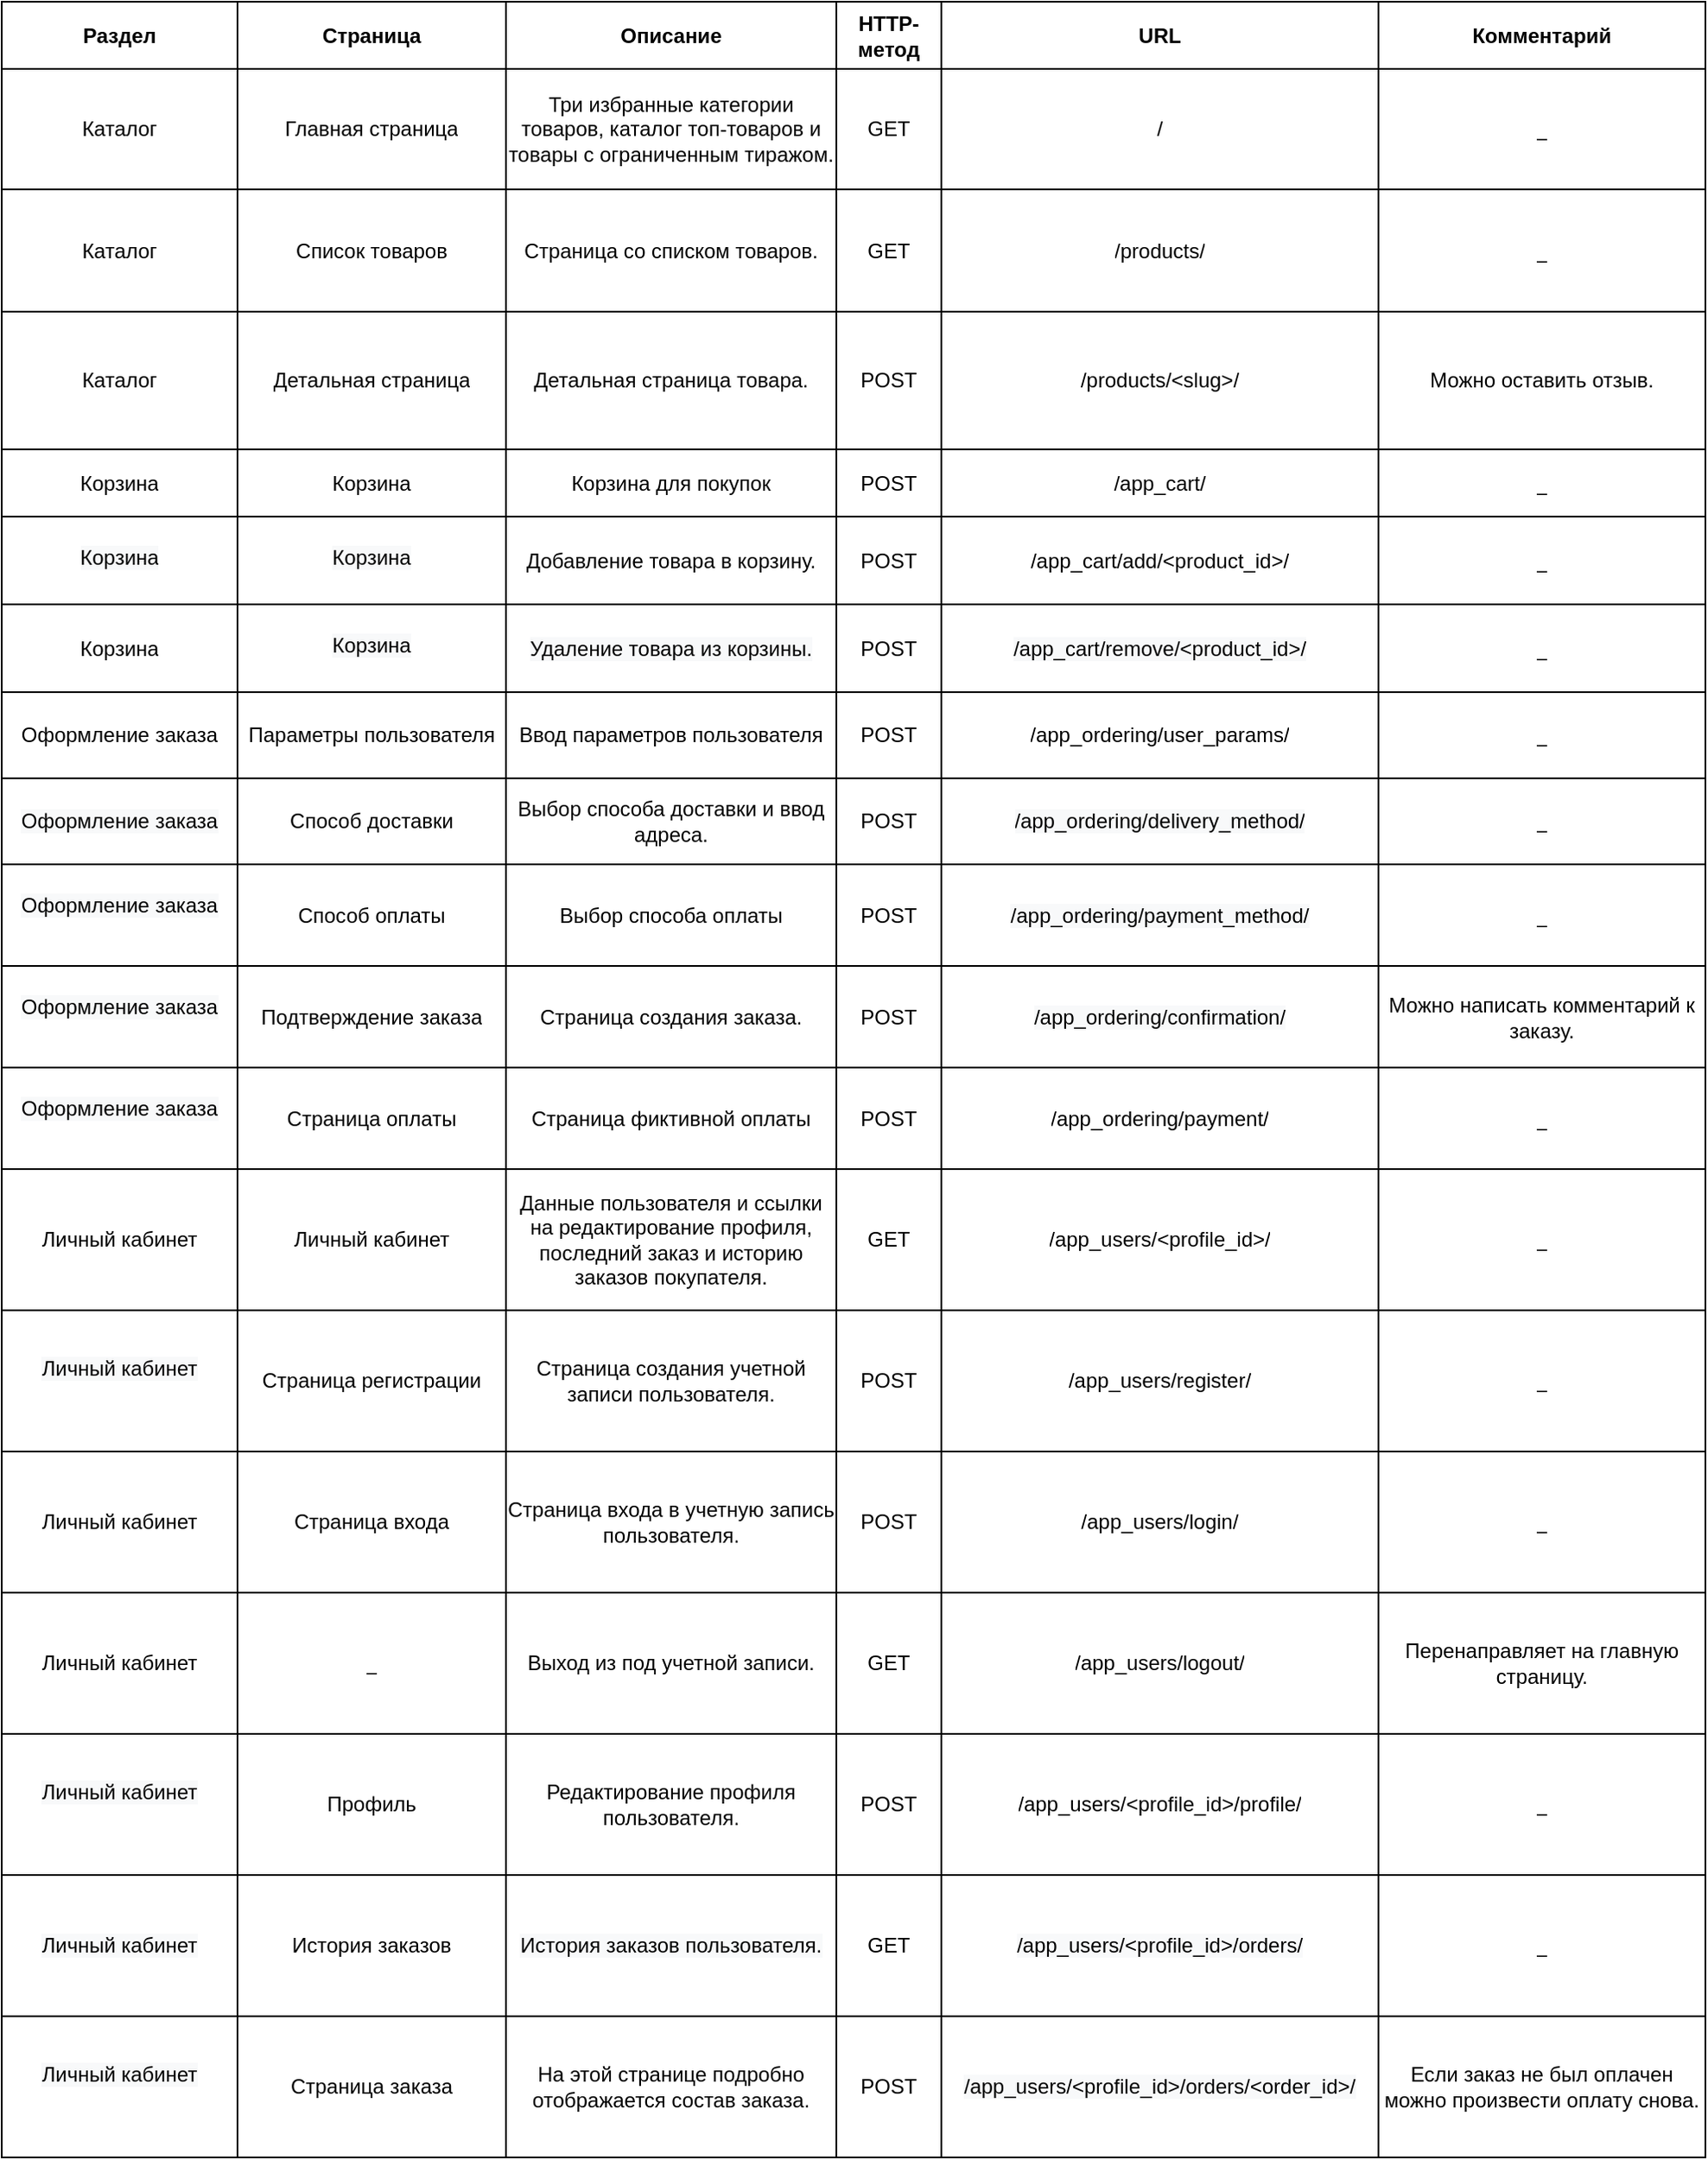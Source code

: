 <mxfile version="20.3.0" type="device"><diagram id="21TSDHkDY1HjLNZj1V_I" name="Страница 1"><mxGraphModel dx="1209" dy="666" grid="1" gridSize="10" guides="1" tooltips="1" connect="1" arrows="1" fold="1" page="1" pageScale="1" pageWidth="1169" pageHeight="827" math="0" shadow="0"><root><mxCell id="0"/><mxCell id="1" parent="0"/><mxCell id="lFgrpXtwkNso2-0Mh0V8-1" value="" style="shape=table;startSize=0;container=1;collapsible=0;childLayout=tableLayout;" parent="1" vertex="1"><mxGeometry x="140" y="110" width="990" height="1252" as="geometry"/></mxCell><mxCell id="lFgrpXtwkNso2-0Mh0V8-2" value="" style="shape=tableRow;horizontal=0;startSize=0;swimlaneHead=0;swimlaneBody=0;top=0;left=0;bottom=0;right=0;collapsible=0;dropTarget=0;fillColor=none;points=[[0,0.5],[1,0.5]];portConstraint=eastwest;" parent="lFgrpXtwkNso2-0Mh0V8-1" vertex="1"><mxGeometry width="990" height="39" as="geometry"/></mxCell><mxCell id="lFgrpXtwkNso2-0Mh0V8-3" value="Раздел" style="shape=partialRectangle;html=1;whiteSpace=wrap;connectable=0;overflow=hidden;fillColor=none;top=0;left=0;bottom=0;right=0;pointerEvents=1;fontStyle=1;labelBorderColor=none;strokeWidth=1;" parent="lFgrpXtwkNso2-0Mh0V8-2" vertex="1"><mxGeometry width="137" height="39" as="geometry"><mxRectangle width="137" height="39" as="alternateBounds"/></mxGeometry></mxCell><mxCell id="lFgrpXtwkNso2-0Mh0V8-4" value="Страница" style="shape=partialRectangle;html=1;whiteSpace=wrap;connectable=0;overflow=hidden;fillColor=none;top=0;left=0;bottom=0;right=0;pointerEvents=1;fontStyle=1;labelBorderColor=none;strokeWidth=1;" parent="lFgrpXtwkNso2-0Mh0V8-2" vertex="1"><mxGeometry x="137" width="156" height="39" as="geometry"><mxRectangle width="156" height="39" as="alternateBounds"/></mxGeometry></mxCell><mxCell id="lFgrpXtwkNso2-0Mh0V8-5" value="Описание" style="shape=partialRectangle;html=1;whiteSpace=wrap;connectable=0;overflow=hidden;fillColor=none;top=0;left=0;bottom=0;right=0;pointerEvents=1;fontStyle=1;labelBorderColor=none;strokeWidth=1;" parent="lFgrpXtwkNso2-0Mh0V8-2" vertex="1"><mxGeometry x="293" width="192" height="39" as="geometry"><mxRectangle width="192" height="39" as="alternateBounds"/></mxGeometry></mxCell><mxCell id="lFgrpXtwkNso2-0Mh0V8-6" value="HTTP-метод" style="shape=partialRectangle;html=1;whiteSpace=wrap;connectable=0;overflow=hidden;fillColor=none;top=0;left=0;bottom=0;right=0;pointerEvents=1;fontStyle=1;labelBorderColor=none;strokeWidth=1;" parent="lFgrpXtwkNso2-0Mh0V8-2" vertex="1"><mxGeometry x="485" width="61" height="39" as="geometry"><mxRectangle width="61" height="39" as="alternateBounds"/></mxGeometry></mxCell><mxCell id="lFgrpXtwkNso2-0Mh0V8-7" value="URL" style="shape=partialRectangle;html=1;whiteSpace=wrap;connectable=0;overflow=hidden;fillColor=none;top=0;left=0;bottom=0;right=0;pointerEvents=1;fontStyle=1;labelBorderColor=none;strokeWidth=1;" parent="lFgrpXtwkNso2-0Mh0V8-2" vertex="1"><mxGeometry x="546" width="254" height="39" as="geometry"><mxRectangle width="254" height="39" as="alternateBounds"/></mxGeometry></mxCell><mxCell id="lFgrpXtwkNso2-0Mh0V8-8" value="Комментарий" style="shape=partialRectangle;html=1;whiteSpace=wrap;connectable=0;overflow=hidden;fillColor=none;top=0;left=0;bottom=0;right=0;pointerEvents=1;fontStyle=1;labelBorderColor=none;strokeWidth=1;" parent="lFgrpXtwkNso2-0Mh0V8-2" vertex="1"><mxGeometry x="800" width="190" height="39" as="geometry"><mxRectangle width="190" height="39" as="alternateBounds"/></mxGeometry></mxCell><mxCell id="lFgrpXtwkNso2-0Mh0V8-9" value="" style="shape=tableRow;horizontal=0;startSize=0;swimlaneHead=0;swimlaneBody=0;top=0;left=0;bottom=0;right=0;collapsible=0;dropTarget=0;fillColor=none;points=[[0,0.5],[1,0.5]];portConstraint=eastwest;" parent="lFgrpXtwkNso2-0Mh0V8-1" vertex="1"><mxGeometry y="39" width="990" height="70" as="geometry"/></mxCell><mxCell id="lFgrpXtwkNso2-0Mh0V8-10" value="Каталог" style="shape=partialRectangle;html=1;whiteSpace=wrap;connectable=0;overflow=hidden;fillColor=none;top=0;left=0;bottom=0;right=0;pointerEvents=1;" parent="lFgrpXtwkNso2-0Mh0V8-9" vertex="1"><mxGeometry width="137" height="70" as="geometry"><mxRectangle width="137" height="70" as="alternateBounds"/></mxGeometry></mxCell><mxCell id="lFgrpXtwkNso2-0Mh0V8-11" value="Главная страница" style="shape=partialRectangle;html=1;whiteSpace=wrap;connectable=0;overflow=hidden;fillColor=none;top=0;left=0;bottom=0;right=0;pointerEvents=1;" parent="lFgrpXtwkNso2-0Mh0V8-9" vertex="1"><mxGeometry x="137" width="156" height="70" as="geometry"><mxRectangle width="156" height="70" as="alternateBounds"/></mxGeometry></mxCell><mxCell id="lFgrpXtwkNso2-0Mh0V8-12" value="Три избранные категории товаров, каталог топ-товаров и товары с ограниченным тиражом." style="shape=partialRectangle;html=1;whiteSpace=wrap;connectable=0;overflow=hidden;fillColor=none;top=0;left=0;bottom=0;right=0;pointerEvents=1;" parent="lFgrpXtwkNso2-0Mh0V8-9" vertex="1"><mxGeometry x="293" width="192" height="70" as="geometry"><mxRectangle width="192" height="70" as="alternateBounds"/></mxGeometry></mxCell><mxCell id="lFgrpXtwkNso2-0Mh0V8-13" value="GET" style="shape=partialRectangle;html=1;whiteSpace=wrap;connectable=0;overflow=hidden;fillColor=none;top=0;left=0;bottom=0;right=0;pointerEvents=1;" parent="lFgrpXtwkNso2-0Mh0V8-9" vertex="1"><mxGeometry x="485" width="61" height="70" as="geometry"><mxRectangle width="61" height="70" as="alternateBounds"/></mxGeometry></mxCell><mxCell id="lFgrpXtwkNso2-0Mh0V8-14" value="/" style="shape=partialRectangle;html=1;whiteSpace=wrap;connectable=0;overflow=hidden;fillColor=none;top=0;left=0;bottom=0;right=0;pointerEvents=1;" parent="lFgrpXtwkNso2-0Mh0V8-9" vertex="1"><mxGeometry x="546" width="254" height="70" as="geometry"><mxRectangle width="254" height="70" as="alternateBounds"/></mxGeometry></mxCell><mxCell id="lFgrpXtwkNso2-0Mh0V8-15" value="_" style="shape=partialRectangle;html=1;whiteSpace=wrap;connectable=0;overflow=hidden;fillColor=none;top=0;left=0;bottom=0;right=0;pointerEvents=1;" parent="lFgrpXtwkNso2-0Mh0V8-9" vertex="1"><mxGeometry x="800" width="190" height="70" as="geometry"><mxRectangle width="190" height="70" as="alternateBounds"/></mxGeometry></mxCell><mxCell id="lFgrpXtwkNso2-0Mh0V8-16" value="" style="shape=tableRow;horizontal=0;startSize=0;swimlaneHead=0;swimlaneBody=0;top=0;left=0;bottom=0;right=0;collapsible=0;dropTarget=0;fillColor=none;points=[[0,0.5],[1,0.5]];portConstraint=eastwest;" parent="lFgrpXtwkNso2-0Mh0V8-1" vertex="1"><mxGeometry y="109" width="990" height="71" as="geometry"/></mxCell><mxCell id="lFgrpXtwkNso2-0Mh0V8-17" value="Каталог" style="shape=partialRectangle;html=1;whiteSpace=wrap;connectable=0;overflow=hidden;fillColor=none;top=0;left=0;bottom=0;right=0;pointerEvents=1;" parent="lFgrpXtwkNso2-0Mh0V8-16" vertex="1"><mxGeometry width="137" height="71" as="geometry"><mxRectangle width="137" height="71" as="alternateBounds"/></mxGeometry></mxCell><mxCell id="lFgrpXtwkNso2-0Mh0V8-18" value="Список товаров" style="shape=partialRectangle;html=1;whiteSpace=wrap;connectable=0;overflow=hidden;fillColor=none;top=0;left=0;bottom=0;right=0;pointerEvents=1;" parent="lFgrpXtwkNso2-0Mh0V8-16" vertex="1"><mxGeometry x="137" width="156" height="71" as="geometry"><mxRectangle width="156" height="71" as="alternateBounds"/></mxGeometry></mxCell><mxCell id="lFgrpXtwkNso2-0Mh0V8-19" value="Страница со списком товаров." style="shape=partialRectangle;html=1;whiteSpace=wrap;connectable=0;overflow=hidden;fillColor=none;top=0;left=0;bottom=0;right=0;pointerEvents=1;" parent="lFgrpXtwkNso2-0Mh0V8-16" vertex="1"><mxGeometry x="293" width="192" height="71" as="geometry"><mxRectangle width="192" height="71" as="alternateBounds"/></mxGeometry></mxCell><mxCell id="lFgrpXtwkNso2-0Mh0V8-20" value="GET" style="shape=partialRectangle;html=1;whiteSpace=wrap;connectable=0;overflow=hidden;fillColor=none;top=0;left=0;bottom=0;right=0;pointerEvents=1;" parent="lFgrpXtwkNso2-0Mh0V8-16" vertex="1"><mxGeometry x="485" width="61" height="71" as="geometry"><mxRectangle width="61" height="71" as="alternateBounds"/></mxGeometry></mxCell><mxCell id="lFgrpXtwkNso2-0Mh0V8-21" value="/products/" style="shape=partialRectangle;html=1;whiteSpace=wrap;connectable=0;overflow=hidden;fillColor=none;top=0;left=0;bottom=0;right=0;pointerEvents=1;" parent="lFgrpXtwkNso2-0Mh0V8-16" vertex="1"><mxGeometry x="546" width="254" height="71" as="geometry"><mxRectangle width="254" height="71" as="alternateBounds"/></mxGeometry></mxCell><mxCell id="lFgrpXtwkNso2-0Mh0V8-22" value="_" style="shape=partialRectangle;html=1;whiteSpace=wrap;connectable=0;overflow=hidden;fillColor=none;top=0;left=0;bottom=0;right=0;pointerEvents=1;" parent="lFgrpXtwkNso2-0Mh0V8-16" vertex="1"><mxGeometry x="800" width="190" height="71" as="geometry"><mxRectangle width="190" height="71" as="alternateBounds"/></mxGeometry></mxCell><mxCell id="lFgrpXtwkNso2-0Mh0V8-23" value="" style="shape=tableRow;horizontal=0;startSize=0;swimlaneHead=0;swimlaneBody=0;top=0;left=0;bottom=0;right=0;collapsible=0;dropTarget=0;fillColor=none;points=[[0,0.5],[1,0.5]];portConstraint=eastwest;" parent="lFgrpXtwkNso2-0Mh0V8-1" vertex="1"><mxGeometry y="180" width="990" height="80" as="geometry"/></mxCell><mxCell id="lFgrpXtwkNso2-0Mh0V8-24" value="Каталог" style="shape=partialRectangle;html=1;whiteSpace=wrap;connectable=0;overflow=hidden;fillColor=none;top=0;left=0;bottom=0;right=0;pointerEvents=1;" parent="lFgrpXtwkNso2-0Mh0V8-23" vertex="1"><mxGeometry width="137" height="80" as="geometry"><mxRectangle width="137" height="80" as="alternateBounds"/></mxGeometry></mxCell><mxCell id="lFgrpXtwkNso2-0Mh0V8-25" value="Детальная страница" style="shape=partialRectangle;html=1;whiteSpace=wrap;connectable=0;overflow=hidden;fillColor=none;top=0;left=0;bottom=0;right=0;pointerEvents=1;" parent="lFgrpXtwkNso2-0Mh0V8-23" vertex="1"><mxGeometry x="137" width="156" height="80" as="geometry"><mxRectangle width="156" height="80" as="alternateBounds"/></mxGeometry></mxCell><mxCell id="lFgrpXtwkNso2-0Mh0V8-26" value="Детальная страница товара." style="shape=partialRectangle;html=1;whiteSpace=wrap;connectable=0;overflow=hidden;fillColor=none;top=0;left=0;bottom=0;right=0;pointerEvents=1;" parent="lFgrpXtwkNso2-0Mh0V8-23" vertex="1"><mxGeometry x="293" width="192" height="80" as="geometry"><mxRectangle width="192" height="80" as="alternateBounds"/></mxGeometry></mxCell><mxCell id="lFgrpXtwkNso2-0Mh0V8-27" value="POST" style="shape=partialRectangle;html=1;whiteSpace=wrap;connectable=0;overflow=hidden;fillColor=none;top=0;left=0;bottom=0;right=0;pointerEvents=1;" parent="lFgrpXtwkNso2-0Mh0V8-23" vertex="1"><mxGeometry x="485" width="61" height="80" as="geometry"><mxRectangle width="61" height="80" as="alternateBounds"/></mxGeometry></mxCell><mxCell id="lFgrpXtwkNso2-0Mh0V8-28" value="/products/&amp;lt;slug&amp;gt;/" style="shape=partialRectangle;html=1;whiteSpace=wrap;connectable=0;overflow=hidden;fillColor=none;top=0;left=0;bottom=0;right=0;pointerEvents=1;" parent="lFgrpXtwkNso2-0Mh0V8-23" vertex="1"><mxGeometry x="546" width="254" height="80" as="geometry"><mxRectangle width="254" height="80" as="alternateBounds"/></mxGeometry></mxCell><mxCell id="lFgrpXtwkNso2-0Mh0V8-29" value="Можно оставить отзыв." style="shape=partialRectangle;html=1;whiteSpace=wrap;connectable=0;overflow=hidden;fillColor=none;top=0;left=0;bottom=0;right=0;pointerEvents=1;" parent="lFgrpXtwkNso2-0Mh0V8-23" vertex="1"><mxGeometry x="800" width="190" height="80" as="geometry"><mxRectangle width="190" height="80" as="alternateBounds"/></mxGeometry></mxCell><mxCell id="lFgrpXtwkNso2-0Mh0V8-30" value="" style="shape=tableRow;horizontal=0;startSize=0;swimlaneHead=0;swimlaneBody=0;top=0;left=0;bottom=0;right=0;collapsible=0;dropTarget=0;fillColor=none;points=[[0,0.5],[1,0.5]];portConstraint=eastwest;" parent="lFgrpXtwkNso2-0Mh0V8-1" vertex="1"><mxGeometry y="260" width="990" height="39" as="geometry"/></mxCell><mxCell id="lFgrpXtwkNso2-0Mh0V8-31" value="Корзина" style="shape=partialRectangle;html=1;whiteSpace=wrap;connectable=0;overflow=hidden;fillColor=none;top=0;left=0;bottom=0;right=0;pointerEvents=1;" parent="lFgrpXtwkNso2-0Mh0V8-30" vertex="1"><mxGeometry width="137" height="39" as="geometry"><mxRectangle width="137" height="39" as="alternateBounds"/></mxGeometry></mxCell><mxCell id="lFgrpXtwkNso2-0Mh0V8-32" value="Корзина" style="shape=partialRectangle;html=1;whiteSpace=wrap;connectable=0;overflow=hidden;fillColor=none;top=0;left=0;bottom=0;right=0;pointerEvents=1;" parent="lFgrpXtwkNso2-0Mh0V8-30" vertex="1"><mxGeometry x="137" width="156" height="39" as="geometry"><mxRectangle width="156" height="39" as="alternateBounds"/></mxGeometry></mxCell><mxCell id="lFgrpXtwkNso2-0Mh0V8-33" value="Корзина для покупок" style="shape=partialRectangle;html=1;whiteSpace=wrap;connectable=0;overflow=hidden;fillColor=none;top=0;left=0;bottom=0;right=0;pointerEvents=1;" parent="lFgrpXtwkNso2-0Mh0V8-30" vertex="1"><mxGeometry x="293" width="192" height="39" as="geometry"><mxRectangle width="192" height="39" as="alternateBounds"/></mxGeometry></mxCell><mxCell id="lFgrpXtwkNso2-0Mh0V8-34" value="POST" style="shape=partialRectangle;html=1;whiteSpace=wrap;connectable=0;overflow=hidden;fillColor=none;top=0;left=0;bottom=0;right=0;pointerEvents=1;" parent="lFgrpXtwkNso2-0Mh0V8-30" vertex="1"><mxGeometry x="485" width="61" height="39" as="geometry"><mxRectangle width="61" height="39" as="alternateBounds"/></mxGeometry></mxCell><mxCell id="lFgrpXtwkNso2-0Mh0V8-35" value="/app_cart/" style="shape=partialRectangle;html=1;whiteSpace=wrap;connectable=0;overflow=hidden;fillColor=none;top=0;left=0;bottom=0;right=0;pointerEvents=1;" parent="lFgrpXtwkNso2-0Mh0V8-30" vertex="1"><mxGeometry x="546" width="254" height="39" as="geometry"><mxRectangle width="254" height="39" as="alternateBounds"/></mxGeometry></mxCell><mxCell id="lFgrpXtwkNso2-0Mh0V8-36" value="_" style="shape=partialRectangle;html=1;whiteSpace=wrap;connectable=0;overflow=hidden;fillColor=none;top=0;left=0;bottom=0;right=0;pointerEvents=1;" parent="lFgrpXtwkNso2-0Mh0V8-30" vertex="1"><mxGeometry x="800" width="190" height="39" as="geometry"><mxRectangle width="190" height="39" as="alternateBounds"/></mxGeometry></mxCell><mxCell id="GpuoTNVomoj9Qko7d21j-1" style="shape=tableRow;horizontal=0;startSize=0;swimlaneHead=0;swimlaneBody=0;top=0;left=0;bottom=0;right=0;collapsible=0;dropTarget=0;fillColor=none;points=[[0,0.5],[1,0.5]];portConstraint=eastwest;" vertex="1" parent="lFgrpXtwkNso2-0Mh0V8-1"><mxGeometry y="299" width="990" height="51" as="geometry"/></mxCell><mxCell id="GpuoTNVomoj9Qko7d21j-2" value="&#10;&lt;span style=&quot;color: rgb(0, 0, 0); font-family: Helvetica; font-size: 12px; font-style: normal; font-variant-ligatures: normal; font-variant-caps: normal; font-weight: 400; letter-spacing: normal; orphans: 2; text-align: center; text-indent: 0px; text-transform: none; widows: 2; word-spacing: 0px; -webkit-text-stroke-width: 0px; background-color: rgb(248, 249, 250); text-decoration-thickness: initial; text-decoration-style: initial; text-decoration-color: initial; float: none; display: inline !important;&quot;&gt;Корзина&lt;/span&gt;&#10;&#10;" style="shape=partialRectangle;html=1;whiteSpace=wrap;connectable=0;overflow=hidden;fillColor=none;top=0;left=0;bottom=0;right=0;pointerEvents=1;" vertex="1" parent="GpuoTNVomoj9Qko7d21j-1"><mxGeometry width="137" height="51" as="geometry"><mxRectangle width="137" height="51" as="alternateBounds"/></mxGeometry></mxCell><mxCell id="GpuoTNVomoj9Qko7d21j-3" value="&#10;&lt;span style=&quot;color: rgb(0, 0, 0); font-family: Helvetica; font-size: 12px; font-style: normal; font-variant-ligatures: normal; font-variant-caps: normal; font-weight: 400; letter-spacing: normal; orphans: 2; text-align: center; text-indent: 0px; text-transform: none; widows: 2; word-spacing: 0px; -webkit-text-stroke-width: 0px; background-color: rgb(248, 249, 250); text-decoration-thickness: initial; text-decoration-style: initial; text-decoration-color: initial; float: none; display: inline !important;&quot;&gt;Корзина&lt;/span&gt;&#10;&#10;" style="shape=partialRectangle;html=1;whiteSpace=wrap;connectable=0;overflow=hidden;fillColor=none;top=0;left=0;bottom=0;right=0;pointerEvents=1;" vertex="1" parent="GpuoTNVomoj9Qko7d21j-1"><mxGeometry x="137" width="156" height="51" as="geometry"><mxRectangle width="156" height="51" as="alternateBounds"/></mxGeometry></mxCell><mxCell id="GpuoTNVomoj9Qko7d21j-4" value="Добавление товара в корзину." style="shape=partialRectangle;html=1;whiteSpace=wrap;connectable=0;overflow=hidden;fillColor=none;top=0;left=0;bottom=0;right=0;pointerEvents=1;" vertex="1" parent="GpuoTNVomoj9Qko7d21j-1"><mxGeometry x="293" width="192" height="51" as="geometry"><mxRectangle width="192" height="51" as="alternateBounds"/></mxGeometry></mxCell><mxCell id="GpuoTNVomoj9Qko7d21j-5" value="POST" style="shape=partialRectangle;html=1;whiteSpace=wrap;connectable=0;overflow=hidden;fillColor=none;top=0;left=0;bottom=0;right=0;pointerEvents=1;" vertex="1" parent="GpuoTNVomoj9Qko7d21j-1"><mxGeometry x="485" width="61" height="51" as="geometry"><mxRectangle width="61" height="51" as="alternateBounds"/></mxGeometry></mxCell><mxCell id="GpuoTNVomoj9Qko7d21j-6" value="/app_cart/add/&amp;lt;product_id&amp;gt;/" style="shape=partialRectangle;html=1;whiteSpace=wrap;connectable=0;overflow=hidden;fillColor=none;top=0;left=0;bottom=0;right=0;pointerEvents=1;" vertex="1" parent="GpuoTNVomoj9Qko7d21j-1"><mxGeometry x="546" width="254" height="51" as="geometry"><mxRectangle width="254" height="51" as="alternateBounds"/></mxGeometry></mxCell><mxCell id="GpuoTNVomoj9Qko7d21j-7" value="_" style="shape=partialRectangle;html=1;whiteSpace=wrap;connectable=0;overflow=hidden;fillColor=none;top=0;left=0;bottom=0;right=0;pointerEvents=1;" vertex="1" parent="GpuoTNVomoj9Qko7d21j-1"><mxGeometry x="800" width="190" height="51" as="geometry"><mxRectangle width="190" height="51" as="alternateBounds"/></mxGeometry></mxCell><mxCell id="GpuoTNVomoj9Qko7d21j-8" style="shape=tableRow;horizontal=0;startSize=0;swimlaneHead=0;swimlaneBody=0;top=0;left=0;bottom=0;right=0;collapsible=0;dropTarget=0;fillColor=none;points=[[0,0.5],[1,0.5]];portConstraint=eastwest;" vertex="1" parent="lFgrpXtwkNso2-0Mh0V8-1"><mxGeometry y="350" width="990" height="51" as="geometry"/></mxCell><mxCell id="GpuoTNVomoj9Qko7d21j-9" value="Корзина" style="shape=partialRectangle;html=1;whiteSpace=wrap;connectable=0;overflow=hidden;fillColor=none;top=0;left=0;bottom=0;right=0;pointerEvents=1;" vertex="1" parent="GpuoTNVomoj9Qko7d21j-8"><mxGeometry width="137" height="51" as="geometry"><mxRectangle width="137" height="51" as="alternateBounds"/></mxGeometry></mxCell><mxCell id="GpuoTNVomoj9Qko7d21j-10" value="&#10;&lt;span style=&quot;color: rgb(0, 0, 0); font-family: Helvetica; font-size: 12px; font-style: normal; font-variant-ligatures: normal; font-variant-caps: normal; font-weight: 400; letter-spacing: normal; orphans: 2; text-align: center; text-indent: 0px; text-transform: none; widows: 2; word-spacing: 0px; -webkit-text-stroke-width: 0px; background-color: rgb(248, 249, 250); text-decoration-thickness: initial; text-decoration-style: initial; text-decoration-color: initial; float: none; display: inline !important;&quot;&gt;Корзина&lt;/span&gt;&#10;&#10;" style="shape=partialRectangle;html=1;whiteSpace=wrap;connectable=0;overflow=hidden;fillColor=none;top=0;left=0;bottom=0;right=0;pointerEvents=1;" vertex="1" parent="GpuoTNVomoj9Qko7d21j-8"><mxGeometry x="137" width="156" height="51" as="geometry"><mxRectangle width="156" height="51" as="alternateBounds"/></mxGeometry></mxCell><mxCell id="GpuoTNVomoj9Qko7d21j-11" value="&lt;span style=&quot;color: rgb(0, 0, 0); font-family: Helvetica; font-size: 12px; font-style: normal; font-variant-ligatures: normal; font-variant-caps: normal; font-weight: 400; letter-spacing: normal; orphans: 2; text-align: center; text-indent: 0px; text-transform: none; widows: 2; word-spacing: 0px; -webkit-text-stroke-width: 0px; background-color: rgb(248, 249, 250); text-decoration-thickness: initial; text-decoration-style: initial; text-decoration-color: initial; float: none; display: inline !important;&quot;&gt;Удаление товара из корзины.&lt;/span&gt;" style="shape=partialRectangle;html=1;whiteSpace=wrap;connectable=0;overflow=hidden;fillColor=none;top=0;left=0;bottom=0;right=0;pointerEvents=1;" vertex="1" parent="GpuoTNVomoj9Qko7d21j-8"><mxGeometry x="293" width="192" height="51" as="geometry"><mxRectangle width="192" height="51" as="alternateBounds"/></mxGeometry></mxCell><mxCell id="GpuoTNVomoj9Qko7d21j-12" value="POST" style="shape=partialRectangle;html=1;whiteSpace=wrap;connectable=0;overflow=hidden;fillColor=none;top=0;left=0;bottom=0;right=0;pointerEvents=1;" vertex="1" parent="GpuoTNVomoj9Qko7d21j-8"><mxGeometry x="485" width="61" height="51" as="geometry"><mxRectangle width="61" height="51" as="alternateBounds"/></mxGeometry></mxCell><mxCell id="GpuoTNVomoj9Qko7d21j-13" value="&lt;span style=&quot;color: rgb(0, 0, 0); font-family: Helvetica; font-size: 12px; font-style: normal; font-variant-ligatures: normal; font-variant-caps: normal; font-weight: 400; letter-spacing: normal; orphans: 2; text-align: center; text-indent: 0px; text-transform: none; widows: 2; word-spacing: 0px; -webkit-text-stroke-width: 0px; background-color: rgb(248, 249, 250); text-decoration-thickness: initial; text-decoration-style: initial; text-decoration-color: initial; float: none; display: inline !important;&quot;&gt;/app_cart/remove/&amp;lt;product_id&amp;gt;/&lt;/span&gt;" style="shape=partialRectangle;html=1;whiteSpace=wrap;connectable=0;overflow=hidden;fillColor=none;top=0;left=0;bottom=0;right=0;pointerEvents=1;" vertex="1" parent="GpuoTNVomoj9Qko7d21j-8"><mxGeometry x="546" width="254" height="51" as="geometry"><mxRectangle width="254" height="51" as="alternateBounds"/></mxGeometry></mxCell><mxCell id="GpuoTNVomoj9Qko7d21j-14" value="_" style="shape=partialRectangle;html=1;whiteSpace=wrap;connectable=0;overflow=hidden;fillColor=none;top=0;left=0;bottom=0;right=0;pointerEvents=1;" vertex="1" parent="GpuoTNVomoj9Qko7d21j-8"><mxGeometry x="800" width="190" height="51" as="geometry"><mxRectangle width="190" height="51" as="alternateBounds"/></mxGeometry></mxCell><mxCell id="lFgrpXtwkNso2-0Mh0V8-37" style="shape=tableRow;horizontal=0;startSize=0;swimlaneHead=0;swimlaneBody=0;top=0;left=0;bottom=0;right=0;collapsible=0;dropTarget=0;fillColor=none;points=[[0,0.5],[1,0.5]];portConstraint=eastwest;" parent="lFgrpXtwkNso2-0Mh0V8-1" vertex="1"><mxGeometry y="401" width="990" height="50" as="geometry"/></mxCell><mxCell id="lFgrpXtwkNso2-0Mh0V8-38" value="Оформление заказа" style="shape=partialRectangle;html=1;whiteSpace=wrap;connectable=0;overflow=hidden;fillColor=none;top=0;left=0;bottom=0;right=0;pointerEvents=1;" parent="lFgrpXtwkNso2-0Mh0V8-37" vertex="1"><mxGeometry width="137" height="50" as="geometry"><mxRectangle width="137" height="50" as="alternateBounds"/></mxGeometry></mxCell><mxCell id="lFgrpXtwkNso2-0Mh0V8-39" value="Параметры пользователя" style="shape=partialRectangle;html=1;whiteSpace=wrap;connectable=0;overflow=hidden;fillColor=none;top=0;left=0;bottom=0;right=0;pointerEvents=1;" parent="lFgrpXtwkNso2-0Mh0V8-37" vertex="1"><mxGeometry x="137" width="156" height="50" as="geometry"><mxRectangle width="156" height="50" as="alternateBounds"/></mxGeometry></mxCell><mxCell id="lFgrpXtwkNso2-0Mh0V8-40" value="Ввод параметров пользователя" style="shape=partialRectangle;html=1;whiteSpace=wrap;connectable=0;overflow=hidden;fillColor=none;top=0;left=0;bottom=0;right=0;pointerEvents=1;" parent="lFgrpXtwkNso2-0Mh0V8-37" vertex="1"><mxGeometry x="293" width="192" height="50" as="geometry"><mxRectangle width="192" height="50" as="alternateBounds"/></mxGeometry></mxCell><mxCell id="lFgrpXtwkNso2-0Mh0V8-41" value="POST" style="shape=partialRectangle;html=1;whiteSpace=wrap;connectable=0;overflow=hidden;fillColor=none;top=0;left=0;bottom=0;right=0;pointerEvents=1;" parent="lFgrpXtwkNso2-0Mh0V8-37" vertex="1"><mxGeometry x="485" width="61" height="50" as="geometry"><mxRectangle width="61" height="50" as="alternateBounds"/></mxGeometry></mxCell><mxCell id="lFgrpXtwkNso2-0Mh0V8-42" value="/app_ordering/user_params/" style="shape=partialRectangle;html=1;whiteSpace=wrap;connectable=0;overflow=hidden;fillColor=none;top=0;left=0;bottom=0;right=0;pointerEvents=1;" parent="lFgrpXtwkNso2-0Mh0V8-37" vertex="1"><mxGeometry x="546" width="254" height="50" as="geometry"><mxRectangle width="254" height="50" as="alternateBounds"/></mxGeometry></mxCell><mxCell id="lFgrpXtwkNso2-0Mh0V8-43" value="_" style="shape=partialRectangle;html=1;whiteSpace=wrap;connectable=0;overflow=hidden;fillColor=none;top=0;left=0;bottom=0;right=0;pointerEvents=1;" parent="lFgrpXtwkNso2-0Mh0V8-37" vertex="1"><mxGeometry x="800" width="190" height="50" as="geometry"><mxRectangle width="190" height="50" as="alternateBounds"/></mxGeometry></mxCell><mxCell id="lFgrpXtwkNso2-0Mh0V8-44" style="shape=tableRow;horizontal=0;startSize=0;swimlaneHead=0;swimlaneBody=0;top=0;left=0;bottom=0;right=0;collapsible=0;dropTarget=0;fillColor=none;points=[[0,0.5],[1,0.5]];portConstraint=eastwest;" parent="lFgrpXtwkNso2-0Mh0V8-1" vertex="1"><mxGeometry y="451" width="990" height="50" as="geometry"/></mxCell><mxCell id="lFgrpXtwkNso2-0Mh0V8-45" value="&lt;span style=&quot;color: rgb(0, 0, 0); font-family: Helvetica; font-size: 12px; font-style: normal; font-variant-ligatures: normal; font-variant-caps: normal; font-weight: 400; letter-spacing: normal; orphans: 2; text-align: center; text-indent: 0px; text-transform: none; widows: 2; word-spacing: 0px; -webkit-text-stroke-width: 0px; background-color: rgb(248, 249, 250); text-decoration-thickness: initial; text-decoration-style: initial; text-decoration-color: initial; float: none; display: inline !important;&quot;&gt;Оформление заказа&lt;/span&gt;&lt;br&gt;" style="shape=partialRectangle;html=1;whiteSpace=wrap;connectable=0;overflow=hidden;fillColor=none;top=0;left=0;bottom=0;right=0;pointerEvents=1;" parent="lFgrpXtwkNso2-0Mh0V8-44" vertex="1"><mxGeometry width="137" height="50" as="geometry"><mxRectangle width="137" height="50" as="alternateBounds"/></mxGeometry></mxCell><mxCell id="lFgrpXtwkNso2-0Mh0V8-46" value="Способ доставки" style="shape=partialRectangle;html=1;whiteSpace=wrap;connectable=0;overflow=hidden;fillColor=none;top=0;left=0;bottom=0;right=0;pointerEvents=1;" parent="lFgrpXtwkNso2-0Mh0V8-44" vertex="1"><mxGeometry x="137" width="156" height="50" as="geometry"><mxRectangle width="156" height="50" as="alternateBounds"/></mxGeometry></mxCell><mxCell id="lFgrpXtwkNso2-0Mh0V8-47" value="Выбор способа доставки и ввод адреса." style="shape=partialRectangle;html=1;whiteSpace=wrap;connectable=0;overflow=hidden;fillColor=none;top=0;left=0;bottom=0;right=0;pointerEvents=1;" parent="lFgrpXtwkNso2-0Mh0V8-44" vertex="1"><mxGeometry x="293" width="192" height="50" as="geometry"><mxRectangle width="192" height="50" as="alternateBounds"/></mxGeometry></mxCell><mxCell id="lFgrpXtwkNso2-0Mh0V8-48" value="POST" style="shape=partialRectangle;html=1;whiteSpace=wrap;connectable=0;overflow=hidden;fillColor=none;top=0;left=0;bottom=0;right=0;pointerEvents=1;" parent="lFgrpXtwkNso2-0Mh0V8-44" vertex="1"><mxGeometry x="485" width="61" height="50" as="geometry"><mxRectangle width="61" height="50" as="alternateBounds"/></mxGeometry></mxCell><mxCell id="lFgrpXtwkNso2-0Mh0V8-49" value="&lt;span style=&quot;color: rgb(0, 0, 0); font-family: Helvetica; font-size: 12px; font-style: normal; font-variant-ligatures: normal; font-variant-caps: normal; font-weight: 400; letter-spacing: normal; orphans: 2; text-align: center; text-indent: 0px; text-transform: none; widows: 2; word-spacing: 0px; -webkit-text-stroke-width: 0px; background-color: rgb(248, 249, 250); text-decoration-thickness: initial; text-decoration-style: initial; text-decoration-color: initial; float: none; display: inline !important;&quot;&gt;/app_ordering/delivery_method/&lt;/span&gt;" style="shape=partialRectangle;html=1;whiteSpace=wrap;connectable=0;overflow=hidden;fillColor=none;top=0;left=0;bottom=0;right=0;pointerEvents=1;" parent="lFgrpXtwkNso2-0Mh0V8-44" vertex="1"><mxGeometry x="546" width="254" height="50" as="geometry"><mxRectangle width="254" height="50" as="alternateBounds"/></mxGeometry></mxCell><mxCell id="lFgrpXtwkNso2-0Mh0V8-50" value="_" style="shape=partialRectangle;html=1;whiteSpace=wrap;connectable=0;overflow=hidden;fillColor=none;top=0;left=0;bottom=0;right=0;pointerEvents=1;" parent="lFgrpXtwkNso2-0Mh0V8-44" vertex="1"><mxGeometry x="800" width="190" height="50" as="geometry"><mxRectangle width="190" height="50" as="alternateBounds"/></mxGeometry></mxCell><mxCell id="lFgrpXtwkNso2-0Mh0V8-51" style="shape=tableRow;horizontal=0;startSize=0;swimlaneHead=0;swimlaneBody=0;top=0;left=0;bottom=0;right=0;collapsible=0;dropTarget=0;fillColor=none;points=[[0,0.5],[1,0.5]];portConstraint=eastwest;" parent="lFgrpXtwkNso2-0Mh0V8-1" vertex="1"><mxGeometry y="501" width="990" height="59" as="geometry"/></mxCell><mxCell id="lFgrpXtwkNso2-0Mh0V8-52" value="&#10;&lt;span style=&quot;color: rgb(0, 0, 0); font-family: Helvetica; font-size: 12px; font-style: normal; font-variant-ligatures: normal; font-variant-caps: normal; font-weight: 400; letter-spacing: normal; orphans: 2; text-align: center; text-indent: 0px; text-transform: none; widows: 2; word-spacing: 0px; -webkit-text-stroke-width: 0px; background-color: rgb(248, 249, 250); text-decoration-thickness: initial; text-decoration-style: initial; text-decoration-color: initial; float: none; display: inline !important;&quot;&gt;Оформление заказа&lt;/span&gt;&#10;&#10;" style="shape=partialRectangle;html=1;whiteSpace=wrap;connectable=0;overflow=hidden;fillColor=none;top=0;left=0;bottom=0;right=0;pointerEvents=1;" parent="lFgrpXtwkNso2-0Mh0V8-51" vertex="1"><mxGeometry width="137" height="59" as="geometry"><mxRectangle width="137" height="59" as="alternateBounds"/></mxGeometry></mxCell><mxCell id="lFgrpXtwkNso2-0Mh0V8-53" value="Способ оплаты" style="shape=partialRectangle;html=1;whiteSpace=wrap;connectable=0;overflow=hidden;fillColor=none;top=0;left=0;bottom=0;right=0;pointerEvents=1;" parent="lFgrpXtwkNso2-0Mh0V8-51" vertex="1"><mxGeometry x="137" width="156" height="59" as="geometry"><mxRectangle width="156" height="59" as="alternateBounds"/></mxGeometry></mxCell><mxCell id="lFgrpXtwkNso2-0Mh0V8-54" value="Выбор способа оплаты" style="shape=partialRectangle;html=1;whiteSpace=wrap;connectable=0;overflow=hidden;fillColor=none;top=0;left=0;bottom=0;right=0;pointerEvents=1;" parent="lFgrpXtwkNso2-0Mh0V8-51" vertex="1"><mxGeometry x="293" width="192" height="59" as="geometry"><mxRectangle width="192" height="59" as="alternateBounds"/></mxGeometry></mxCell><mxCell id="lFgrpXtwkNso2-0Mh0V8-55" value="POST" style="shape=partialRectangle;html=1;whiteSpace=wrap;connectable=0;overflow=hidden;fillColor=none;top=0;left=0;bottom=0;right=0;pointerEvents=1;" parent="lFgrpXtwkNso2-0Mh0V8-51" vertex="1"><mxGeometry x="485" width="61" height="59" as="geometry"><mxRectangle width="61" height="59" as="alternateBounds"/></mxGeometry></mxCell><mxCell id="lFgrpXtwkNso2-0Mh0V8-56" value="&lt;span style=&quot;color: rgb(0, 0, 0); font-family: Helvetica; font-size: 12px; font-style: normal; font-variant-ligatures: normal; font-variant-caps: normal; font-weight: 400; letter-spacing: normal; orphans: 2; text-align: center; text-indent: 0px; text-transform: none; widows: 2; word-spacing: 0px; -webkit-text-stroke-width: 0px; background-color: rgb(248, 249, 250); text-decoration-thickness: initial; text-decoration-style: initial; text-decoration-color: initial; float: none; display: inline !important;&quot;&gt;/app_ordering/payment_method/&lt;/span&gt;" style="shape=partialRectangle;html=1;whiteSpace=wrap;connectable=0;overflow=hidden;fillColor=none;top=0;left=0;bottom=0;right=0;pointerEvents=1;" parent="lFgrpXtwkNso2-0Mh0V8-51" vertex="1"><mxGeometry x="546" width="254" height="59" as="geometry"><mxRectangle width="254" height="59" as="alternateBounds"/></mxGeometry></mxCell><mxCell id="lFgrpXtwkNso2-0Mh0V8-57" value="_" style="shape=partialRectangle;html=1;whiteSpace=wrap;connectable=0;overflow=hidden;fillColor=none;top=0;left=0;bottom=0;right=0;pointerEvents=1;" parent="lFgrpXtwkNso2-0Mh0V8-51" vertex="1"><mxGeometry x="800" width="190" height="59" as="geometry"><mxRectangle width="190" height="59" as="alternateBounds"/></mxGeometry></mxCell><mxCell id="lFgrpXtwkNso2-0Mh0V8-58" style="shape=tableRow;horizontal=0;startSize=0;swimlaneHead=0;swimlaneBody=0;top=0;left=0;bottom=0;right=0;collapsible=0;dropTarget=0;fillColor=none;points=[[0,0.5],[1,0.5]];portConstraint=eastwest;" parent="lFgrpXtwkNso2-0Mh0V8-1" vertex="1"><mxGeometry y="560" width="990" height="59" as="geometry"/></mxCell><mxCell id="lFgrpXtwkNso2-0Mh0V8-59" value="&#10;&lt;span style=&quot;color: rgb(0, 0, 0); font-family: Helvetica; font-size: 12px; font-style: normal; font-variant-ligatures: normal; font-variant-caps: normal; font-weight: 400; letter-spacing: normal; orphans: 2; text-align: center; text-indent: 0px; text-transform: none; widows: 2; word-spacing: 0px; -webkit-text-stroke-width: 0px; background-color: rgb(248, 249, 250); text-decoration-thickness: initial; text-decoration-style: initial; text-decoration-color: initial; float: none; display: inline !important;&quot;&gt;Оформление заказа&lt;/span&gt;&#10;&#10;" style="shape=partialRectangle;html=1;whiteSpace=wrap;connectable=0;overflow=hidden;fillColor=none;top=0;left=0;bottom=0;right=0;pointerEvents=1;" parent="lFgrpXtwkNso2-0Mh0V8-58" vertex="1"><mxGeometry width="137" height="59" as="geometry"><mxRectangle width="137" height="59" as="alternateBounds"/></mxGeometry></mxCell><mxCell id="lFgrpXtwkNso2-0Mh0V8-60" value="Подтверждение заказа" style="shape=partialRectangle;html=1;whiteSpace=wrap;connectable=0;overflow=hidden;fillColor=none;top=0;left=0;bottom=0;right=0;pointerEvents=1;" parent="lFgrpXtwkNso2-0Mh0V8-58" vertex="1"><mxGeometry x="137" width="156" height="59" as="geometry"><mxRectangle width="156" height="59" as="alternateBounds"/></mxGeometry></mxCell><mxCell id="lFgrpXtwkNso2-0Mh0V8-61" value="Страница создания заказа." style="shape=partialRectangle;html=1;whiteSpace=wrap;connectable=0;overflow=hidden;fillColor=none;top=0;left=0;bottom=0;right=0;pointerEvents=1;" parent="lFgrpXtwkNso2-0Mh0V8-58" vertex="1"><mxGeometry x="293" width="192" height="59" as="geometry"><mxRectangle width="192" height="59" as="alternateBounds"/></mxGeometry></mxCell><mxCell id="lFgrpXtwkNso2-0Mh0V8-62" value="POST" style="shape=partialRectangle;html=1;whiteSpace=wrap;connectable=0;overflow=hidden;fillColor=none;top=0;left=0;bottom=0;right=0;pointerEvents=1;" parent="lFgrpXtwkNso2-0Mh0V8-58" vertex="1"><mxGeometry x="485" width="61" height="59" as="geometry"><mxRectangle width="61" height="59" as="alternateBounds"/></mxGeometry></mxCell><mxCell id="lFgrpXtwkNso2-0Mh0V8-63" value="&lt;span style=&quot;color: rgb(0, 0, 0); font-family: Helvetica; font-size: 12px; font-style: normal; font-variant-ligatures: normal; font-variant-caps: normal; font-weight: 400; letter-spacing: normal; orphans: 2; text-align: center; text-indent: 0px; text-transform: none; widows: 2; word-spacing: 0px; -webkit-text-stroke-width: 0px; background-color: rgb(248, 249, 250); text-decoration-thickness: initial; text-decoration-style: initial; text-decoration-color: initial; float: none; display: inline !important;&quot;&gt;/app_ordering/confirmation/&lt;/span&gt;" style="shape=partialRectangle;html=1;whiteSpace=wrap;connectable=0;overflow=hidden;fillColor=none;top=0;left=0;bottom=0;right=0;pointerEvents=1;" parent="lFgrpXtwkNso2-0Mh0V8-58" vertex="1"><mxGeometry x="546" width="254" height="59" as="geometry"><mxRectangle width="254" height="59" as="alternateBounds"/></mxGeometry></mxCell><mxCell id="lFgrpXtwkNso2-0Mh0V8-64" value="Можно написать комментарий к заказу." style="shape=partialRectangle;html=1;whiteSpace=wrap;connectable=0;overflow=hidden;fillColor=none;top=0;left=0;bottom=0;right=0;pointerEvents=1;" parent="lFgrpXtwkNso2-0Mh0V8-58" vertex="1"><mxGeometry x="800" width="190" height="59" as="geometry"><mxRectangle width="190" height="59" as="alternateBounds"/></mxGeometry></mxCell><mxCell id="lFgrpXtwkNso2-0Mh0V8-65" style="shape=tableRow;horizontal=0;startSize=0;swimlaneHead=0;swimlaneBody=0;top=0;left=0;bottom=0;right=0;collapsible=0;dropTarget=0;fillColor=none;points=[[0,0.5],[1,0.5]];portConstraint=eastwest;" parent="lFgrpXtwkNso2-0Mh0V8-1" vertex="1"><mxGeometry y="619" width="990" height="59" as="geometry"/></mxCell><mxCell id="lFgrpXtwkNso2-0Mh0V8-66" value="&#10;&lt;span style=&quot;color: rgb(0, 0, 0); font-family: Helvetica; font-size: 12px; font-style: normal; font-variant-ligatures: normal; font-variant-caps: normal; font-weight: 400; letter-spacing: normal; orphans: 2; text-align: center; text-indent: 0px; text-transform: none; widows: 2; word-spacing: 0px; -webkit-text-stroke-width: 0px; background-color: rgb(248, 249, 250); text-decoration-thickness: initial; text-decoration-style: initial; text-decoration-color: initial; float: none; display: inline !important;&quot;&gt;Оформление заказа&lt;/span&gt;&#10;&#10;" style="shape=partialRectangle;html=1;whiteSpace=wrap;connectable=0;overflow=hidden;fillColor=none;top=0;left=0;bottom=0;right=0;pointerEvents=1;" parent="lFgrpXtwkNso2-0Mh0V8-65" vertex="1"><mxGeometry width="137" height="59" as="geometry"><mxRectangle width="137" height="59" as="alternateBounds"/></mxGeometry></mxCell><mxCell id="lFgrpXtwkNso2-0Mh0V8-67" value="Страница оплаты" style="shape=partialRectangle;html=1;whiteSpace=wrap;connectable=0;overflow=hidden;fillColor=none;top=0;left=0;bottom=0;right=0;pointerEvents=1;" parent="lFgrpXtwkNso2-0Mh0V8-65" vertex="1"><mxGeometry x="137" width="156" height="59" as="geometry"><mxRectangle width="156" height="59" as="alternateBounds"/></mxGeometry></mxCell><mxCell id="lFgrpXtwkNso2-0Mh0V8-68" value="Страница фиктивной оплаты" style="shape=partialRectangle;html=1;whiteSpace=wrap;connectable=0;overflow=hidden;fillColor=none;top=0;left=0;bottom=0;right=0;pointerEvents=1;" parent="lFgrpXtwkNso2-0Mh0V8-65" vertex="1"><mxGeometry x="293" width="192" height="59" as="geometry"><mxRectangle width="192" height="59" as="alternateBounds"/></mxGeometry></mxCell><mxCell id="lFgrpXtwkNso2-0Mh0V8-69" value="POST" style="shape=partialRectangle;html=1;whiteSpace=wrap;connectable=0;overflow=hidden;fillColor=none;top=0;left=0;bottom=0;right=0;pointerEvents=1;" parent="lFgrpXtwkNso2-0Mh0V8-65" vertex="1"><mxGeometry x="485" width="61" height="59" as="geometry"><mxRectangle width="61" height="59" as="alternateBounds"/></mxGeometry></mxCell><mxCell id="lFgrpXtwkNso2-0Mh0V8-70" value="/app_ordering/payment/" style="shape=partialRectangle;html=1;whiteSpace=wrap;connectable=0;overflow=hidden;fillColor=none;top=0;left=0;bottom=0;right=0;pointerEvents=1;" parent="lFgrpXtwkNso2-0Mh0V8-65" vertex="1"><mxGeometry x="546" width="254" height="59" as="geometry"><mxRectangle width="254" height="59" as="alternateBounds"/></mxGeometry></mxCell><mxCell id="lFgrpXtwkNso2-0Mh0V8-71" value="_" style="shape=partialRectangle;html=1;whiteSpace=wrap;connectable=0;overflow=hidden;fillColor=none;top=0;left=0;bottom=0;right=0;pointerEvents=1;" parent="lFgrpXtwkNso2-0Mh0V8-65" vertex="1"><mxGeometry x="800" width="190" height="59" as="geometry"><mxRectangle width="190" height="59" as="alternateBounds"/></mxGeometry></mxCell><mxCell id="lFgrpXtwkNso2-0Mh0V8-72" style="shape=tableRow;horizontal=0;startSize=0;swimlaneHead=0;swimlaneBody=0;top=0;left=0;bottom=0;right=0;collapsible=0;dropTarget=0;fillColor=none;points=[[0,0.5],[1,0.5]];portConstraint=eastwest;" parent="lFgrpXtwkNso2-0Mh0V8-1" vertex="1"><mxGeometry y="678" width="990" height="82" as="geometry"/></mxCell><mxCell id="lFgrpXtwkNso2-0Mh0V8-73" value="Личный кабинет" style="shape=partialRectangle;html=1;whiteSpace=wrap;connectable=0;overflow=hidden;fillColor=none;top=0;left=0;bottom=0;right=0;pointerEvents=1;" parent="lFgrpXtwkNso2-0Mh0V8-72" vertex="1"><mxGeometry width="137" height="82" as="geometry"><mxRectangle width="137" height="82" as="alternateBounds"/></mxGeometry></mxCell><mxCell id="lFgrpXtwkNso2-0Mh0V8-74" value="Личный кабинет" style="shape=partialRectangle;html=1;whiteSpace=wrap;connectable=0;overflow=hidden;fillColor=none;top=0;left=0;bottom=0;right=0;pointerEvents=1;" parent="lFgrpXtwkNso2-0Mh0V8-72" vertex="1"><mxGeometry x="137" width="156" height="82" as="geometry"><mxRectangle width="156" height="82" as="alternateBounds"/></mxGeometry></mxCell><mxCell id="lFgrpXtwkNso2-0Mh0V8-75" value="Данные пользователя и ссылки на редактирование профиля, последний заказ и историю заказов покупателя." style="shape=partialRectangle;html=1;whiteSpace=wrap;connectable=0;overflow=hidden;fillColor=none;top=0;left=0;bottom=0;right=0;pointerEvents=1;" parent="lFgrpXtwkNso2-0Mh0V8-72" vertex="1"><mxGeometry x="293" width="192" height="82" as="geometry"><mxRectangle width="192" height="82" as="alternateBounds"/></mxGeometry></mxCell><mxCell id="lFgrpXtwkNso2-0Mh0V8-76" value="GET" style="shape=partialRectangle;html=1;whiteSpace=wrap;connectable=0;overflow=hidden;fillColor=none;top=0;left=0;bottom=0;right=0;pointerEvents=1;" parent="lFgrpXtwkNso2-0Mh0V8-72" vertex="1"><mxGeometry x="485" width="61" height="82" as="geometry"><mxRectangle width="61" height="82" as="alternateBounds"/></mxGeometry></mxCell><mxCell id="lFgrpXtwkNso2-0Mh0V8-77" value="/app_users/&amp;lt;profile_id&amp;gt;/" style="shape=partialRectangle;html=1;whiteSpace=wrap;connectable=0;overflow=hidden;fillColor=none;top=0;left=0;bottom=0;right=0;pointerEvents=1;" parent="lFgrpXtwkNso2-0Mh0V8-72" vertex="1"><mxGeometry x="546" width="254" height="82" as="geometry"><mxRectangle width="254" height="82" as="alternateBounds"/></mxGeometry></mxCell><mxCell id="lFgrpXtwkNso2-0Mh0V8-78" value="_" style="shape=partialRectangle;html=1;whiteSpace=wrap;connectable=0;overflow=hidden;fillColor=none;top=0;left=0;bottom=0;right=0;pointerEvents=1;" parent="lFgrpXtwkNso2-0Mh0V8-72" vertex="1"><mxGeometry x="800" width="190" height="82" as="geometry"><mxRectangle width="190" height="82" as="alternateBounds"/></mxGeometry></mxCell><mxCell id="lFgrpXtwkNso2-0Mh0V8-79" style="shape=tableRow;horizontal=0;startSize=0;swimlaneHead=0;swimlaneBody=0;top=0;left=0;bottom=0;right=0;collapsible=0;dropTarget=0;fillColor=none;points=[[0,0.5],[1,0.5]];portConstraint=eastwest;" parent="lFgrpXtwkNso2-0Mh0V8-1" vertex="1"><mxGeometry y="760" width="990" height="82" as="geometry"/></mxCell><mxCell id="lFgrpXtwkNso2-0Mh0V8-80" value="&#10;&lt;span style=&quot;color: rgb(0, 0, 0); font-family: Helvetica; font-size: 12px; font-style: normal; font-variant-ligatures: normal; font-variant-caps: normal; font-weight: 400; letter-spacing: normal; orphans: 2; text-align: center; text-indent: 0px; text-transform: none; widows: 2; word-spacing: 0px; -webkit-text-stroke-width: 0px; background-color: rgb(248, 249, 250); text-decoration-thickness: initial; text-decoration-style: initial; text-decoration-color: initial; float: none; display: inline !important;&quot;&gt;Личный кабинет&lt;/span&gt;&#10;&#10;" style="shape=partialRectangle;html=1;whiteSpace=wrap;connectable=0;overflow=hidden;fillColor=none;top=0;left=0;bottom=0;right=0;pointerEvents=1;" parent="lFgrpXtwkNso2-0Mh0V8-79" vertex="1"><mxGeometry width="137" height="82" as="geometry"><mxRectangle width="137" height="82" as="alternateBounds"/></mxGeometry></mxCell><mxCell id="lFgrpXtwkNso2-0Mh0V8-81" value="Страница регистрации" style="shape=partialRectangle;html=1;whiteSpace=wrap;connectable=0;overflow=hidden;fillColor=none;top=0;left=0;bottom=0;right=0;pointerEvents=1;" parent="lFgrpXtwkNso2-0Mh0V8-79" vertex="1"><mxGeometry x="137" width="156" height="82" as="geometry"><mxRectangle width="156" height="82" as="alternateBounds"/></mxGeometry></mxCell><mxCell id="lFgrpXtwkNso2-0Mh0V8-82" value="Страница создания учетной записи пользователя." style="shape=partialRectangle;html=1;whiteSpace=wrap;connectable=0;overflow=hidden;fillColor=none;top=0;left=0;bottom=0;right=0;pointerEvents=1;" parent="lFgrpXtwkNso2-0Mh0V8-79" vertex="1"><mxGeometry x="293" width="192" height="82" as="geometry"><mxRectangle width="192" height="82" as="alternateBounds"/></mxGeometry></mxCell><mxCell id="lFgrpXtwkNso2-0Mh0V8-83" value="POST" style="shape=partialRectangle;html=1;whiteSpace=wrap;connectable=0;overflow=hidden;fillColor=none;top=0;left=0;bottom=0;right=0;pointerEvents=1;" parent="lFgrpXtwkNso2-0Mh0V8-79" vertex="1"><mxGeometry x="485" width="61" height="82" as="geometry"><mxRectangle width="61" height="82" as="alternateBounds"/></mxGeometry></mxCell><mxCell id="lFgrpXtwkNso2-0Mh0V8-84" value="/app_users/register/" style="shape=partialRectangle;html=1;whiteSpace=wrap;connectable=0;overflow=hidden;fillColor=none;top=0;left=0;bottom=0;right=0;pointerEvents=1;" parent="lFgrpXtwkNso2-0Mh0V8-79" vertex="1"><mxGeometry x="546" width="254" height="82" as="geometry"><mxRectangle width="254" height="82" as="alternateBounds"/></mxGeometry></mxCell><mxCell id="lFgrpXtwkNso2-0Mh0V8-85" value="_" style="shape=partialRectangle;html=1;whiteSpace=wrap;connectable=0;overflow=hidden;fillColor=none;top=0;left=0;bottom=0;right=0;pointerEvents=1;" parent="lFgrpXtwkNso2-0Mh0V8-79" vertex="1"><mxGeometry x="800" width="190" height="82" as="geometry"><mxRectangle width="190" height="82" as="alternateBounds"/></mxGeometry></mxCell><mxCell id="lFgrpXtwkNso2-0Mh0V8-86" style="shape=tableRow;horizontal=0;startSize=0;swimlaneHead=0;swimlaneBody=0;top=0;left=0;bottom=0;right=0;collapsible=0;dropTarget=0;fillColor=none;points=[[0,0.5],[1,0.5]];portConstraint=eastwest;" parent="lFgrpXtwkNso2-0Mh0V8-1" vertex="1"><mxGeometry y="842" width="990" height="82" as="geometry"/></mxCell><mxCell id="lFgrpXtwkNso2-0Mh0V8-87" value="Личный кабинет" style="shape=partialRectangle;html=1;whiteSpace=wrap;connectable=0;overflow=hidden;fillColor=none;top=0;left=0;bottom=0;right=0;pointerEvents=1;" parent="lFgrpXtwkNso2-0Mh0V8-86" vertex="1"><mxGeometry width="137" height="82" as="geometry"><mxRectangle width="137" height="82" as="alternateBounds"/></mxGeometry></mxCell><mxCell id="lFgrpXtwkNso2-0Mh0V8-88" value="Страница входа" style="shape=partialRectangle;html=1;whiteSpace=wrap;connectable=0;overflow=hidden;fillColor=none;top=0;left=0;bottom=0;right=0;pointerEvents=1;" parent="lFgrpXtwkNso2-0Mh0V8-86" vertex="1"><mxGeometry x="137" width="156" height="82" as="geometry"><mxRectangle width="156" height="82" as="alternateBounds"/></mxGeometry></mxCell><mxCell id="lFgrpXtwkNso2-0Mh0V8-89" value="Страница входа в учетную запись пользователя." style="shape=partialRectangle;html=1;whiteSpace=wrap;connectable=0;overflow=hidden;fillColor=none;top=0;left=0;bottom=0;right=0;pointerEvents=1;" parent="lFgrpXtwkNso2-0Mh0V8-86" vertex="1"><mxGeometry x="293" width="192" height="82" as="geometry"><mxRectangle width="192" height="82" as="alternateBounds"/></mxGeometry></mxCell><mxCell id="lFgrpXtwkNso2-0Mh0V8-90" value="POST" style="shape=partialRectangle;html=1;whiteSpace=wrap;connectable=0;overflow=hidden;fillColor=none;top=0;left=0;bottom=0;right=0;pointerEvents=1;" parent="lFgrpXtwkNso2-0Mh0V8-86" vertex="1"><mxGeometry x="485" width="61" height="82" as="geometry"><mxRectangle width="61" height="82" as="alternateBounds"/></mxGeometry></mxCell><mxCell id="lFgrpXtwkNso2-0Mh0V8-91" value="/app_users/login/" style="shape=partialRectangle;html=1;whiteSpace=wrap;connectable=0;overflow=hidden;fillColor=none;top=0;left=0;bottom=0;right=0;pointerEvents=1;" parent="lFgrpXtwkNso2-0Mh0V8-86" vertex="1"><mxGeometry x="546" width="254" height="82" as="geometry"><mxRectangle width="254" height="82" as="alternateBounds"/></mxGeometry></mxCell><mxCell id="lFgrpXtwkNso2-0Mh0V8-92" value="_" style="shape=partialRectangle;html=1;whiteSpace=wrap;connectable=0;overflow=hidden;fillColor=none;top=0;left=0;bottom=0;right=0;pointerEvents=1;" parent="lFgrpXtwkNso2-0Mh0V8-86" vertex="1"><mxGeometry x="800" width="190" height="82" as="geometry"><mxRectangle width="190" height="82" as="alternateBounds"/></mxGeometry></mxCell><mxCell id="lFgrpXtwkNso2-0Mh0V8-93" style="shape=tableRow;horizontal=0;startSize=0;swimlaneHead=0;swimlaneBody=0;top=0;left=0;bottom=0;right=0;collapsible=0;dropTarget=0;fillColor=none;points=[[0,0.5],[1,0.5]];portConstraint=eastwest;" parent="lFgrpXtwkNso2-0Mh0V8-1" vertex="1"><mxGeometry y="924" width="990" height="82" as="geometry"/></mxCell><mxCell id="lFgrpXtwkNso2-0Mh0V8-94" value="Личный кабинет" style="shape=partialRectangle;html=1;whiteSpace=wrap;connectable=0;overflow=hidden;fillColor=none;top=0;left=0;bottom=0;right=0;pointerEvents=1;" parent="lFgrpXtwkNso2-0Mh0V8-93" vertex="1"><mxGeometry width="137" height="82" as="geometry"><mxRectangle width="137" height="82" as="alternateBounds"/></mxGeometry></mxCell><mxCell id="lFgrpXtwkNso2-0Mh0V8-95" value="_" style="shape=partialRectangle;html=1;whiteSpace=wrap;connectable=0;overflow=hidden;fillColor=none;top=0;left=0;bottom=0;right=0;pointerEvents=1;" parent="lFgrpXtwkNso2-0Mh0V8-93" vertex="1"><mxGeometry x="137" width="156" height="82" as="geometry"><mxRectangle width="156" height="82" as="alternateBounds"/></mxGeometry></mxCell><mxCell id="lFgrpXtwkNso2-0Mh0V8-96" value="Выход из под учетной записи." style="shape=partialRectangle;html=1;whiteSpace=wrap;connectable=0;overflow=hidden;fillColor=none;top=0;left=0;bottom=0;right=0;pointerEvents=1;" parent="lFgrpXtwkNso2-0Mh0V8-93" vertex="1"><mxGeometry x="293" width="192" height="82" as="geometry"><mxRectangle width="192" height="82" as="alternateBounds"/></mxGeometry></mxCell><mxCell id="lFgrpXtwkNso2-0Mh0V8-97" value="GET" style="shape=partialRectangle;html=1;whiteSpace=wrap;connectable=0;overflow=hidden;fillColor=none;top=0;left=0;bottom=0;right=0;pointerEvents=1;" parent="lFgrpXtwkNso2-0Mh0V8-93" vertex="1"><mxGeometry x="485" width="61" height="82" as="geometry"><mxRectangle width="61" height="82" as="alternateBounds"/></mxGeometry></mxCell><mxCell id="lFgrpXtwkNso2-0Mh0V8-98" value="/app_users/logout/" style="shape=partialRectangle;html=1;whiteSpace=wrap;connectable=0;overflow=hidden;fillColor=none;top=0;left=0;bottom=0;right=0;pointerEvents=1;" parent="lFgrpXtwkNso2-0Mh0V8-93" vertex="1"><mxGeometry x="546" width="254" height="82" as="geometry"><mxRectangle width="254" height="82" as="alternateBounds"/></mxGeometry></mxCell><mxCell id="lFgrpXtwkNso2-0Mh0V8-99" value="Перенаправляет на главную страницу." style="shape=partialRectangle;html=1;whiteSpace=wrap;connectable=0;overflow=hidden;fillColor=none;top=0;left=0;bottom=0;right=0;pointerEvents=1;" parent="lFgrpXtwkNso2-0Mh0V8-93" vertex="1"><mxGeometry x="800" width="190" height="82" as="geometry"><mxRectangle width="190" height="82" as="alternateBounds"/></mxGeometry></mxCell><mxCell id="lFgrpXtwkNso2-0Mh0V8-100" style="shape=tableRow;horizontal=0;startSize=0;swimlaneHead=0;swimlaneBody=0;top=0;left=0;bottom=0;right=0;collapsible=0;dropTarget=0;fillColor=none;points=[[0,0.5],[1,0.5]];portConstraint=eastwest;" parent="lFgrpXtwkNso2-0Mh0V8-1" vertex="1"><mxGeometry y="1006" width="990" height="82" as="geometry"/></mxCell><mxCell id="lFgrpXtwkNso2-0Mh0V8-101" value="&#10;&lt;span style=&quot;color: rgb(0, 0, 0); font-family: Helvetica; font-size: 12px; font-style: normal; font-variant-ligatures: normal; font-variant-caps: normal; font-weight: 400; letter-spacing: normal; orphans: 2; text-align: center; text-indent: 0px; text-transform: none; widows: 2; word-spacing: 0px; -webkit-text-stroke-width: 0px; background-color: rgb(248, 249, 250); text-decoration-thickness: initial; text-decoration-style: initial; text-decoration-color: initial; float: none; display: inline !important;&quot;&gt;Личный кабинет&lt;/span&gt;&#10;&#10;" style="shape=partialRectangle;html=1;whiteSpace=wrap;connectable=0;overflow=hidden;fillColor=none;top=0;left=0;bottom=0;right=0;pointerEvents=1;" parent="lFgrpXtwkNso2-0Mh0V8-100" vertex="1"><mxGeometry width="137" height="82" as="geometry"><mxRectangle width="137" height="82" as="alternateBounds"/></mxGeometry></mxCell><mxCell id="lFgrpXtwkNso2-0Mh0V8-102" value="Профиль" style="shape=partialRectangle;html=1;whiteSpace=wrap;connectable=0;overflow=hidden;fillColor=none;top=0;left=0;bottom=0;right=0;pointerEvents=1;" parent="lFgrpXtwkNso2-0Mh0V8-100" vertex="1"><mxGeometry x="137" width="156" height="82" as="geometry"><mxRectangle width="156" height="82" as="alternateBounds"/></mxGeometry></mxCell><mxCell id="lFgrpXtwkNso2-0Mh0V8-103" value="Редактирование профиля пользователя." style="shape=partialRectangle;html=1;whiteSpace=wrap;connectable=0;overflow=hidden;fillColor=none;top=0;left=0;bottom=0;right=0;pointerEvents=1;" parent="lFgrpXtwkNso2-0Mh0V8-100" vertex="1"><mxGeometry x="293" width="192" height="82" as="geometry"><mxRectangle width="192" height="82" as="alternateBounds"/></mxGeometry></mxCell><mxCell id="lFgrpXtwkNso2-0Mh0V8-104" value="POST" style="shape=partialRectangle;html=1;whiteSpace=wrap;connectable=0;overflow=hidden;fillColor=none;top=0;left=0;bottom=0;right=0;pointerEvents=1;" parent="lFgrpXtwkNso2-0Mh0V8-100" vertex="1"><mxGeometry x="485" width="61" height="82" as="geometry"><mxRectangle width="61" height="82" as="alternateBounds"/></mxGeometry></mxCell><mxCell id="lFgrpXtwkNso2-0Mh0V8-105" value="/app_users/&amp;lt;profile_id&amp;gt;/profile/" style="shape=partialRectangle;html=1;whiteSpace=wrap;connectable=0;overflow=hidden;fillColor=none;top=0;left=0;bottom=0;right=0;pointerEvents=1;" parent="lFgrpXtwkNso2-0Mh0V8-100" vertex="1"><mxGeometry x="546" width="254" height="82" as="geometry"><mxRectangle width="254" height="82" as="alternateBounds"/></mxGeometry></mxCell><mxCell id="lFgrpXtwkNso2-0Mh0V8-106" value="_" style="shape=partialRectangle;html=1;whiteSpace=wrap;connectable=0;overflow=hidden;fillColor=none;top=0;left=0;bottom=0;right=0;pointerEvents=1;" parent="lFgrpXtwkNso2-0Mh0V8-100" vertex="1"><mxGeometry x="800" width="190" height="82" as="geometry"><mxRectangle width="190" height="82" as="alternateBounds"/></mxGeometry></mxCell><mxCell id="lFgrpXtwkNso2-0Mh0V8-107" style="shape=tableRow;horizontal=0;startSize=0;swimlaneHead=0;swimlaneBody=0;top=0;left=0;bottom=0;right=0;collapsible=0;dropTarget=0;fillColor=none;points=[[0,0.5],[1,0.5]];portConstraint=eastwest;" parent="lFgrpXtwkNso2-0Mh0V8-1" vertex="1"><mxGeometry y="1088" width="990" height="82" as="geometry"/></mxCell><mxCell id="lFgrpXtwkNso2-0Mh0V8-108" value="&#10;&lt;br style=&quot;color: rgb(0, 0, 0); font-family: Helvetica; font-size: 12px; font-style: normal; font-variant-ligatures: normal; font-variant-caps: normal; font-weight: 400; letter-spacing: normal; orphans: 2; text-align: center; text-indent: 0px; text-transform: none; widows: 2; word-spacing: 0px; -webkit-text-stroke-width: 0px; background-color: rgb(248, 249, 250); text-decoration-thickness: initial; text-decoration-style: initial; text-decoration-color: initial;&quot;&gt;&lt;span style=&quot;color: rgb(0, 0, 0); font-family: Helvetica; font-size: 12px; font-style: normal; font-variant-ligatures: normal; font-variant-caps: normal; font-weight: 400; letter-spacing: normal; orphans: 2; text-align: center; text-indent: 0px; text-transform: none; widows: 2; word-spacing: 0px; -webkit-text-stroke-width: 0px; text-decoration-thickness: initial; text-decoration-style: initial; text-decoration-color: initial; background-color: rgb(248, 249, 250); float: none; display: inline !important;&quot;&gt;Личный кабинет&lt;/span&gt;&lt;br style=&quot;color: rgb(0, 0, 0); font-family: Helvetica; font-size: 12px; font-style: normal; font-variant-ligatures: normal; font-variant-caps: normal; font-weight: 400; letter-spacing: normal; orphans: 2; text-align: center; text-indent: 0px; text-transform: none; widows: 2; word-spacing: 0px; -webkit-text-stroke-width: 0px; background-color: rgb(248, 249, 250); text-decoration-thickness: initial; text-decoration-style: initial; text-decoration-color: initial;&quot;&gt;&#10;&#10;" style="shape=partialRectangle;html=1;whiteSpace=wrap;connectable=0;overflow=hidden;fillColor=none;top=0;left=0;bottom=0;right=0;pointerEvents=1;" parent="lFgrpXtwkNso2-0Mh0V8-107" vertex="1"><mxGeometry width="137" height="82" as="geometry"><mxRectangle width="137" height="82" as="alternateBounds"/></mxGeometry></mxCell><mxCell id="lFgrpXtwkNso2-0Mh0V8-109" value="История заказов" style="shape=partialRectangle;html=1;whiteSpace=wrap;connectable=0;overflow=hidden;fillColor=none;top=0;left=0;bottom=0;right=0;pointerEvents=1;" parent="lFgrpXtwkNso2-0Mh0V8-107" vertex="1"><mxGeometry x="137" width="156" height="82" as="geometry"><mxRectangle width="156" height="82" as="alternateBounds"/></mxGeometry></mxCell><mxCell id="lFgrpXtwkNso2-0Mh0V8-110" value="&lt;span style=&quot;color: rgb(0, 0, 0); font-family: Helvetica; font-size: 12px; font-style: normal; font-variant-ligatures: normal; font-variant-caps: normal; font-weight: 400; letter-spacing: normal; orphans: 2; text-align: center; text-indent: 0px; text-transform: none; widows: 2; word-spacing: 0px; -webkit-text-stroke-width: 0px; background-color: rgb(248, 249, 250); text-decoration-thickness: initial; text-decoration-style: initial; text-decoration-color: initial; float: none; display: inline !important;&quot;&gt;История заказов пользователя.&lt;/span&gt;" style="shape=partialRectangle;html=1;whiteSpace=wrap;connectable=0;overflow=hidden;fillColor=none;top=0;left=0;bottom=0;right=0;pointerEvents=1;" parent="lFgrpXtwkNso2-0Mh0V8-107" vertex="1"><mxGeometry x="293" width="192" height="82" as="geometry"><mxRectangle width="192" height="82" as="alternateBounds"/></mxGeometry></mxCell><mxCell id="lFgrpXtwkNso2-0Mh0V8-111" value="GET" style="shape=partialRectangle;html=1;whiteSpace=wrap;connectable=0;overflow=hidden;fillColor=none;top=0;left=0;bottom=0;right=0;pointerEvents=1;" parent="lFgrpXtwkNso2-0Mh0V8-107" vertex="1"><mxGeometry x="485" width="61" height="82" as="geometry"><mxRectangle width="61" height="82" as="alternateBounds"/></mxGeometry></mxCell><mxCell id="lFgrpXtwkNso2-0Mh0V8-112" value="&lt;span style=&quot;color: rgb(0, 0, 0); font-family: Helvetica; font-size: 12px; font-style: normal; font-variant-ligatures: normal; font-variant-caps: normal; font-weight: 400; letter-spacing: normal; orphans: 2; text-align: center; text-indent: 0px; text-transform: none; widows: 2; word-spacing: 0px; -webkit-text-stroke-width: 0px; background-color: rgb(248, 249, 250); text-decoration-thickness: initial; text-decoration-style: initial; text-decoration-color: initial; float: none; display: inline !important;&quot;&gt;/app_users/&amp;lt;profile_id&amp;gt;/orders/&lt;/span&gt;" style="shape=partialRectangle;html=1;whiteSpace=wrap;connectable=0;overflow=hidden;fillColor=none;top=0;left=0;bottom=0;right=0;pointerEvents=1;" parent="lFgrpXtwkNso2-0Mh0V8-107" vertex="1"><mxGeometry x="546" width="254" height="82" as="geometry"><mxRectangle width="254" height="82" as="alternateBounds"/></mxGeometry></mxCell><mxCell id="lFgrpXtwkNso2-0Mh0V8-113" value="_" style="shape=partialRectangle;html=1;whiteSpace=wrap;connectable=0;overflow=hidden;fillColor=none;top=0;left=0;bottom=0;right=0;pointerEvents=1;" parent="lFgrpXtwkNso2-0Mh0V8-107" vertex="1"><mxGeometry x="800" width="190" height="82" as="geometry"><mxRectangle width="190" height="82" as="alternateBounds"/></mxGeometry></mxCell><mxCell id="lFgrpXtwkNso2-0Mh0V8-114" style="shape=tableRow;horizontal=0;startSize=0;swimlaneHead=0;swimlaneBody=0;top=0;left=0;bottom=0;right=0;collapsible=0;dropTarget=0;fillColor=none;points=[[0,0.5],[1,0.5]];portConstraint=eastwest;" parent="lFgrpXtwkNso2-0Mh0V8-1" vertex="1"><mxGeometry y="1170" width="990" height="82" as="geometry"/></mxCell><mxCell id="lFgrpXtwkNso2-0Mh0V8-115" value="&#10;&lt;span style=&quot;color: rgb(0, 0, 0); font-family: Helvetica; font-size: 12px; font-style: normal; font-variant-ligatures: normal; font-variant-caps: normal; font-weight: 400; letter-spacing: normal; orphans: 2; text-align: center; text-indent: 0px; text-transform: none; widows: 2; word-spacing: 0px; -webkit-text-stroke-width: 0px; text-decoration-thickness: initial; text-decoration-style: initial; text-decoration-color: initial; background-color: rgb(248, 249, 250); float: none; display: inline !important;&quot;&gt;Личный кабинет&lt;/span&gt;&lt;br style=&quot;color: rgb(0, 0, 0); font-family: Helvetica; font-size: 12px; font-style: normal; font-variant-ligatures: normal; font-variant-caps: normal; font-weight: 400; letter-spacing: normal; orphans: 2; text-align: center; text-indent: 0px; text-transform: none; widows: 2; word-spacing: 0px; -webkit-text-stroke-width: 0px; text-decoration-thickness: initial; text-decoration-style: initial; text-decoration-color: initial; background-color: rgb(248, 249, 250);&quot;&gt;&#10;&#10;" style="shape=partialRectangle;html=1;whiteSpace=wrap;connectable=0;overflow=hidden;fillColor=none;top=0;left=0;bottom=0;right=0;pointerEvents=1;" parent="lFgrpXtwkNso2-0Mh0V8-114" vertex="1"><mxGeometry width="137" height="82" as="geometry"><mxRectangle width="137" height="82" as="alternateBounds"/></mxGeometry></mxCell><mxCell id="lFgrpXtwkNso2-0Mh0V8-116" value="Страница заказа" style="shape=partialRectangle;html=1;whiteSpace=wrap;connectable=0;overflow=hidden;fillColor=none;top=0;left=0;bottom=0;right=0;pointerEvents=1;" parent="lFgrpXtwkNso2-0Mh0V8-114" vertex="1"><mxGeometry x="137" width="156" height="82" as="geometry"><mxRectangle width="156" height="82" as="alternateBounds"/></mxGeometry></mxCell><mxCell id="lFgrpXtwkNso2-0Mh0V8-117" value="На этой странице подробно отображается состав заказа." style="shape=partialRectangle;html=1;whiteSpace=wrap;connectable=0;overflow=hidden;fillColor=none;top=0;left=0;bottom=0;right=0;pointerEvents=1;" parent="lFgrpXtwkNso2-0Mh0V8-114" vertex="1"><mxGeometry x="293" width="192" height="82" as="geometry"><mxRectangle width="192" height="82" as="alternateBounds"/></mxGeometry></mxCell><mxCell id="lFgrpXtwkNso2-0Mh0V8-118" value="POST" style="shape=partialRectangle;html=1;whiteSpace=wrap;connectable=0;overflow=hidden;fillColor=none;top=0;left=0;bottom=0;right=0;pointerEvents=1;" parent="lFgrpXtwkNso2-0Mh0V8-114" vertex="1"><mxGeometry x="485" width="61" height="82" as="geometry"><mxRectangle width="61" height="82" as="alternateBounds"/></mxGeometry></mxCell><mxCell id="lFgrpXtwkNso2-0Mh0V8-119" value="&lt;span style=&quot;color: rgb(0, 0, 0); font-family: Helvetica; font-size: 12px; font-style: normal; font-variant-ligatures: normal; font-variant-caps: normal; font-weight: 400; letter-spacing: normal; orphans: 2; text-align: center; text-indent: 0px; text-transform: none; widows: 2; word-spacing: 0px; -webkit-text-stroke-width: 0px; background-color: rgb(248, 249, 250); text-decoration-thickness: initial; text-decoration-style: initial; text-decoration-color: initial; float: none; display: inline !important;&quot;&gt;/app_users/&amp;lt;profile_id&amp;gt;/orders/&amp;lt;order_id&amp;gt;/&lt;/span&gt;" style="shape=partialRectangle;html=1;whiteSpace=wrap;connectable=0;overflow=hidden;fillColor=none;top=0;left=0;bottom=0;right=0;pointerEvents=1;" parent="lFgrpXtwkNso2-0Mh0V8-114" vertex="1"><mxGeometry x="546" width="254" height="82" as="geometry"><mxRectangle width="254" height="82" as="alternateBounds"/></mxGeometry></mxCell><mxCell id="lFgrpXtwkNso2-0Mh0V8-120" value="Если заказ не был оплачен можно произвести оплату снова." style="shape=partialRectangle;html=1;whiteSpace=wrap;connectable=0;overflow=hidden;fillColor=none;top=0;left=0;bottom=0;right=0;pointerEvents=1;" parent="lFgrpXtwkNso2-0Mh0V8-114" vertex="1"><mxGeometry x="800" width="190" height="82" as="geometry"><mxRectangle width="190" height="82" as="alternateBounds"/></mxGeometry></mxCell></root></mxGraphModel></diagram></mxfile>